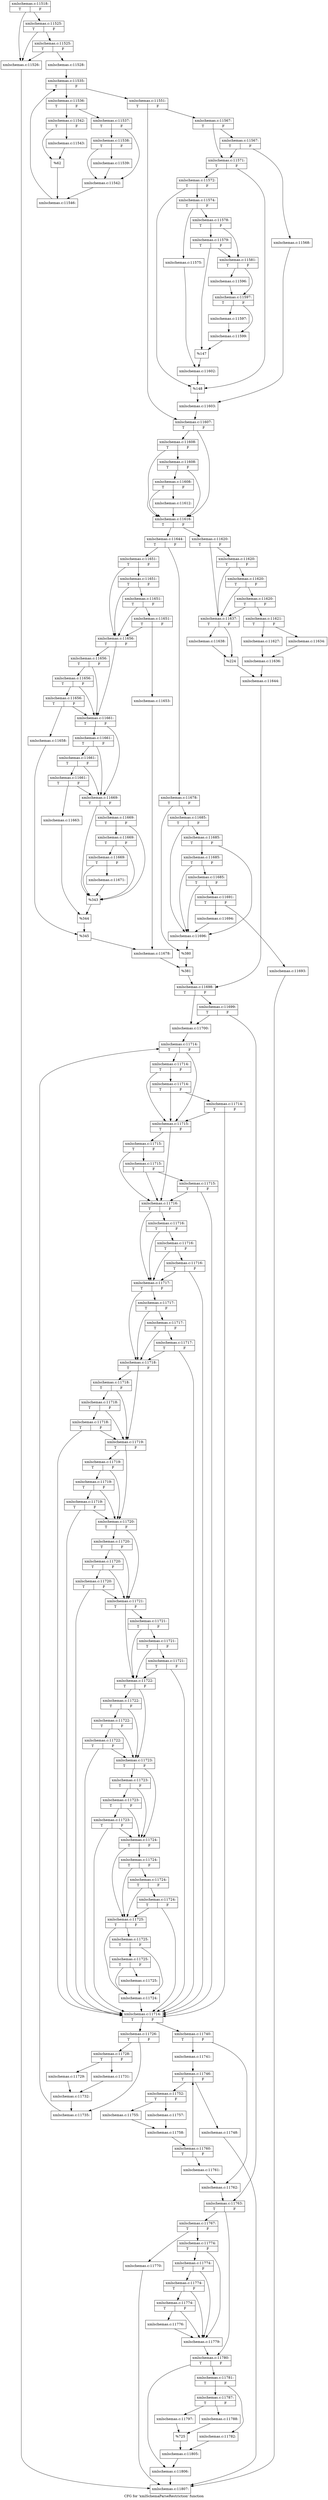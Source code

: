 digraph "CFG for 'xmlSchemaParseRestriction' function" {
	label="CFG for 'xmlSchemaParseRestriction' function";

	Node0x55d0260650c0 [shape=record,label="{xmlschemas.c:11518:|{<s0>T|<s1>F}}"];
	Node0x55d0260650c0 -> Node0x55d026079f50;
	Node0x55d0260650c0 -> Node0x55d02607a070;
	Node0x55d02607a070 [shape=record,label="{xmlschemas.c:11525:|{<s0>T|<s1>F}}"];
	Node0x55d02607a070 -> Node0x55d026079f50;
	Node0x55d02607a070 -> Node0x55d026079ff0;
	Node0x55d026079ff0 [shape=record,label="{xmlschemas.c:11525:|{<s0>T|<s1>F}}"];
	Node0x55d026079ff0 -> Node0x55d026079f50;
	Node0x55d026079ff0 -> Node0x55d026079fa0;
	Node0x55d026079f50 [shape=record,label="{xmlschemas.c:11526:}"];
	Node0x55d026079f50 -> Node0x55d026065110;
	Node0x55d026079fa0 [shape=record,label="{xmlschemas.c:11528:}"];
	Node0x55d026079fa0 -> Node0x55d02607af80;
	Node0x55d02607af80 [shape=record,label="{xmlschemas.c:11535:|{<s0>T|<s1>F}}"];
	Node0x55d02607af80 -> Node0x55d02607b340;
	Node0x55d02607af80 -> Node0x55d02607b160;
	Node0x55d02607b340 [shape=record,label="{xmlschemas.c:11536:|{<s0>T|<s1>F}}"];
	Node0x55d02607b340 -> Node0x55d02607b4f0;
	Node0x55d02607b340 -> Node0x55d02607b590;
	Node0x55d02607b4f0 [shape=record,label="{xmlschemas.c:11537:|{<s0>T|<s1>F}}"];
	Node0x55d02607b4f0 -> Node0x55d02607b9f0;
	Node0x55d02607b4f0 -> Node0x55d02607ba40;
	Node0x55d02607ba40 [shape=record,label="{xmlschemas.c:11538:|{<s0>T|<s1>F}}"];
	Node0x55d02607ba40 -> Node0x55d02607b9f0;
	Node0x55d02607ba40 -> Node0x55d02607b9a0;
	Node0x55d02607b9a0 [shape=record,label="{xmlschemas.c:11539:}"];
	Node0x55d02607b9a0 -> Node0x55d02607b9f0;
	Node0x55d02607b9f0 [shape=record,label="{xmlschemas.c:11542:}"];
	Node0x55d02607b9f0 -> Node0x55d02607b540;
	Node0x55d02607b590 [shape=record,label="{xmlschemas.c:11542:|{<s0>T|<s1>F}}"];
	Node0x55d02607b590 -> Node0x55d02607c940;
	Node0x55d02607b590 -> Node0x55d02607c990;
	Node0x55d02607c940 [shape=record,label="{xmlschemas.c:11543:}"];
	Node0x55d02607c940 -> Node0x55d02607c990;
	Node0x55d02607c990 [shape=record,label="{%62}"];
	Node0x55d02607c990 -> Node0x55d02607b540;
	Node0x55d02607b540 [shape=record,label="{xmlschemas.c:11546:}"];
	Node0x55d02607b540 -> Node0x55d02607af80;
	Node0x55d02607b160 [shape=record,label="{xmlschemas.c:11551:|{<s0>T|<s1>F}}"];
	Node0x55d02607b160 -> Node0x55d02607da20;
	Node0x55d02607b160 -> Node0x55d02607da70;
	Node0x55d02607da20 [shape=record,label="{xmlschemas.c:11567:|{<s0>T|<s1>F}}"];
	Node0x55d02607da20 -> Node0x55d02607ec50;
	Node0x55d02607da20 -> Node0x55d02607ec00;
	Node0x55d02607ec50 [shape=record,label="{xmlschemas.c:11567:|{<s0>T|<s1>F}}"];
	Node0x55d02607ec50 -> Node0x55d02607eb60;
	Node0x55d02607ec50 -> Node0x55d02607ec00;
	Node0x55d02607eb60 [shape=record,label="{xmlschemas.c:11568:}"];
	Node0x55d02607eb60 -> Node0x55d02607ebb0;
	Node0x55d02607ec00 [shape=record,label="{xmlschemas.c:11571:|{<s0>T|<s1>F}}"];
	Node0x55d02607ec00 -> Node0x55d02607f850;
	Node0x55d02607ec00 -> Node0x55d02607f800;
	Node0x55d02607f850 [shape=record,label="{xmlschemas.c:11572:|{<s0>T|<s1>F}}"];
	Node0x55d02607f850 -> Node0x55d02607f7b0;
	Node0x55d02607f850 -> Node0x55d02607f800;
	Node0x55d02607f7b0 [shape=record,label="{xmlschemas.c:11574:|{<s0>T|<s1>F}}"];
	Node0x55d02607f7b0 -> Node0x55d026080090;
	Node0x55d02607f7b0 -> Node0x55d026080130;
	Node0x55d026080090 [shape=record,label="{xmlschemas.c:11575:}"];
	Node0x55d026080090 -> Node0x55d0260800e0;
	Node0x55d026080130 [shape=record,label="{xmlschemas.c:11578:|{<s0>T|<s1>F}}"];
	Node0x55d026080130 -> Node0x55d026080a30;
	Node0x55d026080130 -> Node0x55d026080990;
	Node0x55d026080a30 [shape=record,label="{xmlschemas.c:11579:|{<s0>T|<s1>F}}"];
	Node0x55d026080a30 -> Node0x55d0260809e0;
	Node0x55d026080a30 -> Node0x55d026080990;
	Node0x55d026080990 [shape=record,label="{xmlschemas.c:11581:|{<s0>T|<s1>F}}"];
	Node0x55d026080990 -> Node0x55d026082bb0;
	Node0x55d026080990 -> Node0x55d026082c00;
	Node0x55d026082bb0 [shape=record,label="{xmlschemas.c:11596:}"];
	Node0x55d026082bb0 -> Node0x55d026082c00;
	Node0x55d026082c00 [shape=record,label="{xmlschemas.c:11597:|{<s0>T|<s1>F}}"];
	Node0x55d026082c00 -> Node0x55d026083070;
	Node0x55d026082c00 -> Node0x55d0260830c0;
	Node0x55d026083070 [shape=record,label="{xmlschemas.c:11597:}"];
	Node0x55d026083070 -> Node0x55d0260830c0;
	Node0x55d0260830c0 [shape=record,label="{xmlschemas.c:11599:}"];
	Node0x55d0260830c0 -> Node0x55d0260809e0;
	Node0x55d0260809e0 [shape=record,label="{%147}"];
	Node0x55d0260809e0 -> Node0x55d0260800e0;
	Node0x55d0260800e0 [shape=record,label="{xmlschemas.c:11602:}"];
	Node0x55d0260800e0 -> Node0x55d02607f800;
	Node0x55d02607f800 [shape=record,label="{%148}"];
	Node0x55d02607f800 -> Node0x55d02607ebb0;
	Node0x55d02607ebb0 [shape=record,label="{xmlschemas.c:11603:}"];
	Node0x55d02607ebb0 -> Node0x55d02607da70;
	Node0x55d02607da70 [shape=record,label="{xmlschemas.c:11607:|{<s0>T|<s1>F}}"];
	Node0x55d02607da70 -> Node0x55d026084300;
	Node0x55d02607da70 -> Node0x55d0260841e0;
	Node0x55d026084300 [shape=record,label="{xmlschemas.c:11608:|{<s0>T|<s1>F}}"];
	Node0x55d026084300 -> Node0x55d0260842b0;
	Node0x55d026084300 -> Node0x55d0260841e0;
	Node0x55d0260842b0 [shape=record,label="{xmlschemas.c:11608:|{<s0>T|<s1>F}}"];
	Node0x55d0260842b0 -> Node0x55d026084230;
	Node0x55d0260842b0 -> Node0x55d0260841e0;
	Node0x55d026084230 [shape=record,label="{xmlschemas.c:11608:|{<s0>T|<s1>F}}"];
	Node0x55d026084230 -> Node0x55d026084190;
	Node0x55d026084230 -> Node0x55d0260841e0;
	Node0x55d026084190 [shape=record,label="{xmlschemas.c:11612:}"];
	Node0x55d026084190 -> Node0x55d0260841e0;
	Node0x55d0260841e0 [shape=record,label="{xmlschemas.c:11616:|{<s0>T|<s1>F}}"];
	Node0x55d0260841e0 -> Node0x55d026085750;
	Node0x55d0260841e0 -> Node0x55d0260857f0;
	Node0x55d026085750 [shape=record,label="{xmlschemas.c:11620:|{<s0>T|<s1>F}}"];
	Node0x55d026085750 -> Node0x55d026085d70;
	Node0x55d026085750 -> Node0x55d026085c50;
	Node0x55d026085d70 [shape=record,label="{xmlschemas.c:11620:|{<s0>T|<s1>F}}"];
	Node0x55d026085d70 -> Node0x55d026085d20;
	Node0x55d026085d70 -> Node0x55d026085c50;
	Node0x55d026085d20 [shape=record,label="{xmlschemas.c:11620:|{<s0>T|<s1>F}}"];
	Node0x55d026085d20 -> Node0x55d026085ca0;
	Node0x55d026085d20 -> Node0x55d026085c50;
	Node0x55d026085ca0 [shape=record,label="{xmlschemas.c:11620:|{<s0>T|<s1>F}}"];
	Node0x55d026085ca0 -> Node0x55d026085bb0;
	Node0x55d026085ca0 -> Node0x55d026085c50;
	Node0x55d026085bb0 [shape=record,label="{xmlschemas.c:11621:|{<s0>T|<s1>F}}"];
	Node0x55d026085bb0 -> Node0x55d0260869d0;
	Node0x55d026085bb0 -> Node0x55d026086a70;
	Node0x55d0260869d0 [shape=record,label="{xmlschemas.c:11627:}"];
	Node0x55d0260869d0 -> Node0x55d026086a20;
	Node0x55d026086a70 [shape=record,label="{xmlschemas.c:11634:}"];
	Node0x55d026086a70 -> Node0x55d026086a20;
	Node0x55d026086a20 [shape=record,label="{xmlschemas.c:11636:}"];
	Node0x55d026086a20 -> Node0x55d026085c00;
	Node0x55d026085c50 [shape=record,label="{xmlschemas.c:11637:|{<s0>T|<s1>F}}"];
	Node0x55d026085c50 -> Node0x55d026087d20;
	Node0x55d026085c50 -> Node0x55d026087d70;
	Node0x55d026087d20 [shape=record,label="{xmlschemas.c:11638:}"];
	Node0x55d026087d20 -> Node0x55d026087d70;
	Node0x55d026087d70 [shape=record,label="{%224}"];
	Node0x55d026087d70 -> Node0x55d026085c00;
	Node0x55d026085c00 [shape=record,label="{xmlschemas.c:11644:}"];
	Node0x55d026085c00 -> Node0x55d0260857a0;
	Node0x55d0260857f0 [shape=record,label="{xmlschemas.c:11644:|{<s0>T|<s1>F}}"];
	Node0x55d0260857f0 -> Node0x55d0260889a0;
	Node0x55d0260857f0 -> Node0x55d026088a40;
	Node0x55d0260889a0 [shape=record,label="{xmlschemas.c:11651:|{<s0>T|<s1>F}}"];
	Node0x55d0260889a0 -> Node0x55d026088f30;
	Node0x55d0260889a0 -> Node0x55d026088e10;
	Node0x55d026088f30 [shape=record,label="{xmlschemas.c:11651:|{<s0>T|<s1>F}}"];
	Node0x55d026088f30 -> Node0x55d026088ee0;
	Node0x55d026088f30 -> Node0x55d026088e10;
	Node0x55d026088ee0 [shape=record,label="{xmlschemas.c:11651:|{<s0>T|<s1>F}}"];
	Node0x55d026088ee0 -> Node0x55d026088e60;
	Node0x55d026088ee0 -> Node0x55d026088e10;
	Node0x55d026088e60 [shape=record,label="{xmlschemas.c:11651:|{<s0>T|<s1>F}}"];
	Node0x55d026088e60 -> Node0x55d026088d70;
	Node0x55d026088e60 -> Node0x55d026088e10;
	Node0x55d026088d70 [shape=record,label="{xmlschemas.c:11653:}"];
	Node0x55d026088d70 -> Node0x55d026088dc0;
	Node0x55d026088e10 [shape=record,label="{xmlschemas.c:11656:|{<s0>T|<s1>F}}"];
	Node0x55d026088e10 -> Node0x55d02608a680;
	Node0x55d026088e10 -> Node0x55d02608a560;
	Node0x55d02608a680 [shape=record,label="{xmlschemas.c:11656:|{<s0>T|<s1>F}}"];
	Node0x55d02608a680 -> Node0x55d02608a630;
	Node0x55d02608a680 -> Node0x55d02608a560;
	Node0x55d02608a630 [shape=record,label="{xmlschemas.c:11656:|{<s0>T|<s1>F}}"];
	Node0x55d02608a630 -> Node0x55d02608a5b0;
	Node0x55d02608a630 -> Node0x55d02608a560;
	Node0x55d02608a5b0 [shape=record,label="{xmlschemas.c:11656:|{<s0>T|<s1>F}}"];
	Node0x55d02608a5b0 -> Node0x55d02608a4c0;
	Node0x55d02608a5b0 -> Node0x55d02608a560;
	Node0x55d02608a4c0 [shape=record,label="{xmlschemas.c:11658:}"];
	Node0x55d02608a4c0 -> Node0x55d02608a510;
	Node0x55d02608a560 [shape=record,label="{xmlschemas.c:11661:|{<s0>T|<s1>F}}"];
	Node0x55d02608a560 -> Node0x55d02608be30;
	Node0x55d02608a560 -> Node0x55d02608bd10;
	Node0x55d02608be30 [shape=record,label="{xmlschemas.c:11661:|{<s0>T|<s1>F}}"];
	Node0x55d02608be30 -> Node0x55d02608bde0;
	Node0x55d02608be30 -> Node0x55d02608bd10;
	Node0x55d02608bde0 [shape=record,label="{xmlschemas.c:11661:|{<s0>T|<s1>F}}"];
	Node0x55d02608bde0 -> Node0x55d02608bd60;
	Node0x55d02608bde0 -> Node0x55d02608bd10;
	Node0x55d02608bd60 [shape=record,label="{xmlschemas.c:11661:|{<s0>T|<s1>F}}"];
	Node0x55d02608bd60 -> Node0x55d02608bc70;
	Node0x55d02608bd60 -> Node0x55d02608bd10;
	Node0x55d02608bc70 [shape=record,label="{xmlschemas.c:11663:}"];
	Node0x55d02608bc70 -> Node0x55d02608bcc0;
	Node0x55d02608bd10 [shape=record,label="{xmlschemas.c:11669:|{<s0>T|<s1>F}}"];
	Node0x55d02608bd10 -> Node0x55d02608d590;
	Node0x55d02608bd10 -> Node0x55d02608d470;
	Node0x55d02608d590 [shape=record,label="{xmlschemas.c:11669:|{<s0>T|<s1>F}}"];
	Node0x55d02608d590 -> Node0x55d02608d540;
	Node0x55d02608d590 -> Node0x55d02608d470;
	Node0x55d02608d540 [shape=record,label="{xmlschemas.c:11669:|{<s0>T|<s1>F}}"];
	Node0x55d02608d540 -> Node0x55d02608d4c0;
	Node0x55d02608d540 -> Node0x55d02608d470;
	Node0x55d02608d4c0 [shape=record,label="{xmlschemas.c:11669:|{<s0>T|<s1>F}}"];
	Node0x55d02608d4c0 -> Node0x55d02608d420;
	Node0x55d02608d4c0 -> Node0x55d02608d470;
	Node0x55d02608d420 [shape=record,label="{xmlschemas.c:11671:}"];
	Node0x55d02608d420 -> Node0x55d02608d470;
	Node0x55d02608d470 [shape=record,label="{%343}"];
	Node0x55d02608d470 -> Node0x55d02608bcc0;
	Node0x55d02608bcc0 [shape=record,label="{%344}"];
	Node0x55d02608bcc0 -> Node0x55d02608a510;
	Node0x55d02608a510 [shape=record,label="{%345}"];
	Node0x55d02608a510 -> Node0x55d026088dc0;
	Node0x55d026088dc0 [shape=record,label="{xmlschemas.c:11678:}"];
	Node0x55d026088dc0 -> Node0x55d0260889f0;
	Node0x55d026088a40 [shape=record,label="{xmlschemas.c:11678:|{<s0>T|<s1>F}}"];
	Node0x55d026088a40 -> Node0x55d02608ecd0;
	Node0x55d026088a40 -> Node0x55d02608ed20;
	Node0x55d02608ecd0 [shape=record,label="{xmlschemas.c:11685:|{<s0>T|<s1>F}}"];
	Node0x55d02608ecd0 -> Node0x55d02608f250;
	Node0x55d02608ecd0 -> Node0x55d02608f130;
	Node0x55d02608f250 [shape=record,label="{xmlschemas.c:11685:|{<s0>T|<s1>F}}"];
	Node0x55d02608f250 -> Node0x55d02608f200;
	Node0x55d02608f250 -> Node0x55d02608f130;
	Node0x55d02608f200 [shape=record,label="{xmlschemas.c:11685:|{<s0>T|<s1>F}}"];
	Node0x55d02608f200 -> Node0x55d02608f180;
	Node0x55d02608f200 -> Node0x55d02608f130;
	Node0x55d02608f180 [shape=record,label="{xmlschemas.c:11685:|{<s0>T|<s1>F}}"];
	Node0x55d02608f180 -> Node0x55d02608f0e0;
	Node0x55d02608f180 -> Node0x55d02608f130;
	Node0x55d02608f0e0 [shape=record,label="{xmlschemas.c:11691:|{<s0>T|<s1>F}}"];
	Node0x55d02608f0e0 -> Node0x55d0260903d0;
	Node0x55d02608f0e0 -> Node0x55d026090420;
	Node0x55d0260903d0 [shape=record,label="{xmlschemas.c:11693:}"];
	Node0x55d0260903d0 -> Node0x55d026065110;
	Node0x55d026090420 [shape=record,label="{xmlschemas.c:11694:}"];
	Node0x55d026090420 -> Node0x55d02608f130;
	Node0x55d02608f130 [shape=record,label="{xmlschemas.c:11696:}"];
	Node0x55d02608f130 -> Node0x55d02608ed20;
	Node0x55d02608ed20 [shape=record,label="{%380}"];
	Node0x55d02608ed20 -> Node0x55d0260889f0;
	Node0x55d0260889f0 [shape=record,label="{%381}"];
	Node0x55d0260889f0 -> Node0x55d0260857a0;
	Node0x55d0260857a0 [shape=record,label="{xmlschemas.c:11698:|{<s0>T|<s1>F}}"];
	Node0x55d0260857a0 -> Node0x55d026090f20;
	Node0x55d0260857a0 -> Node0x55d026090fc0;
	Node0x55d026090fc0 [shape=record,label="{xmlschemas.c:11699:|{<s0>T|<s1>F}}"];
	Node0x55d026090fc0 -> Node0x55d026090f20;
	Node0x55d026090fc0 -> Node0x55d026090f70;
	Node0x55d026090f20 [shape=record,label="{xmlschemas.c:11700:}"];
	Node0x55d026090f20 -> Node0x55d026091a80;
	Node0x55d026091a80 [shape=record,label="{xmlschemas.c:11714:|{<s0>T|<s1>F}}"];
	Node0x55d026091a80 -> Node0x55d026092330;
	Node0x55d026091a80 -> Node0x55d0260921e0;
	Node0x55d026092330 [shape=record,label="{xmlschemas.c:11714:|{<s0>T|<s1>F}}"];
	Node0x55d026092330 -> Node0x55d0260922e0;
	Node0x55d026092330 -> Node0x55d0260921e0;
	Node0x55d0260922e0 [shape=record,label="{xmlschemas.c:11714:|{<s0>T|<s1>F}}"];
	Node0x55d0260922e0 -> Node0x55d026092260;
	Node0x55d0260922e0 -> Node0x55d0260921e0;
	Node0x55d026092260 [shape=record,label="{xmlschemas.c:11714:|{<s0>T|<s1>F}}"];
	Node0x55d026092260 -> Node0x55d026091cc0;
	Node0x55d026092260 -> Node0x55d0260921e0;
	Node0x55d0260921e0 [shape=record,label="{xmlschemas.c:11715:|{<s0>T|<s1>F}}"];
	Node0x55d0260921e0 -> Node0x55d026093050;
	Node0x55d0260921e0 -> Node0x55d026092160;
	Node0x55d026093050 [shape=record,label="{xmlschemas.c:11715:|{<s0>T|<s1>F}}"];
	Node0x55d026093050 -> Node0x55d026093000;
	Node0x55d026093050 -> Node0x55d026092160;
	Node0x55d026093000 [shape=record,label="{xmlschemas.c:11715:|{<s0>T|<s1>F}}"];
	Node0x55d026093000 -> Node0x55d026092f80;
	Node0x55d026093000 -> Node0x55d026092160;
	Node0x55d026092f80 [shape=record,label="{xmlschemas.c:11715:|{<s0>T|<s1>F}}"];
	Node0x55d026092f80 -> Node0x55d026091cc0;
	Node0x55d026092f80 -> Node0x55d026092160;
	Node0x55d026092160 [shape=record,label="{xmlschemas.c:11716:|{<s0>T|<s1>F}}"];
	Node0x55d026092160 -> Node0x55d026093e70;
	Node0x55d026092160 -> Node0x55d0260920e0;
	Node0x55d026093e70 [shape=record,label="{xmlschemas.c:11716:|{<s0>T|<s1>F}}"];
	Node0x55d026093e70 -> Node0x55d026093e20;
	Node0x55d026093e70 -> Node0x55d0260920e0;
	Node0x55d026093e20 [shape=record,label="{xmlschemas.c:11716:|{<s0>T|<s1>F}}"];
	Node0x55d026093e20 -> Node0x55d026093da0;
	Node0x55d026093e20 -> Node0x55d0260920e0;
	Node0x55d026093da0 [shape=record,label="{xmlschemas.c:11716:|{<s0>T|<s1>F}}"];
	Node0x55d026093da0 -> Node0x55d026091cc0;
	Node0x55d026093da0 -> Node0x55d0260920e0;
	Node0x55d0260920e0 [shape=record,label="{xmlschemas.c:11717:|{<s0>T|<s1>F}}"];
	Node0x55d0260920e0 -> Node0x55d026094c90;
	Node0x55d0260920e0 -> Node0x55d026092060;
	Node0x55d026094c90 [shape=record,label="{xmlschemas.c:11717:|{<s0>T|<s1>F}}"];
	Node0x55d026094c90 -> Node0x55d026094c40;
	Node0x55d026094c90 -> Node0x55d026092060;
	Node0x55d026094c40 [shape=record,label="{xmlschemas.c:11717:|{<s0>T|<s1>F}}"];
	Node0x55d026094c40 -> Node0x55d026094bc0;
	Node0x55d026094c40 -> Node0x55d026092060;
	Node0x55d026094bc0 [shape=record,label="{xmlschemas.c:11717:|{<s0>T|<s1>F}}"];
	Node0x55d026094bc0 -> Node0x55d026091cc0;
	Node0x55d026094bc0 -> Node0x55d026092060;
	Node0x55d026092060 [shape=record,label="{xmlschemas.c:11718:|{<s0>T|<s1>F}}"];
	Node0x55d026092060 -> Node0x55d026095ab0;
	Node0x55d026092060 -> Node0x55d026091fe0;
	Node0x55d026095ab0 [shape=record,label="{xmlschemas.c:11718:|{<s0>T|<s1>F}}"];
	Node0x55d026095ab0 -> Node0x55d026095a60;
	Node0x55d026095ab0 -> Node0x55d026091fe0;
	Node0x55d026095a60 [shape=record,label="{xmlschemas.c:11718:|{<s0>T|<s1>F}}"];
	Node0x55d026095a60 -> Node0x55d0260959e0;
	Node0x55d026095a60 -> Node0x55d026091fe0;
	Node0x55d0260959e0 [shape=record,label="{xmlschemas.c:11718:|{<s0>T|<s1>F}}"];
	Node0x55d0260959e0 -> Node0x55d026091cc0;
	Node0x55d0260959e0 -> Node0x55d026091fe0;
	Node0x55d026091fe0 [shape=record,label="{xmlschemas.c:11719:|{<s0>T|<s1>F}}"];
	Node0x55d026091fe0 -> Node0x55d0260968d0;
	Node0x55d026091fe0 -> Node0x55d026091f60;
	Node0x55d0260968d0 [shape=record,label="{xmlschemas.c:11719:|{<s0>T|<s1>F}}"];
	Node0x55d0260968d0 -> Node0x55d026096880;
	Node0x55d0260968d0 -> Node0x55d026091f60;
	Node0x55d026096880 [shape=record,label="{xmlschemas.c:11719:|{<s0>T|<s1>F}}"];
	Node0x55d026096880 -> Node0x55d026096800;
	Node0x55d026096880 -> Node0x55d026091f60;
	Node0x55d026096800 [shape=record,label="{xmlschemas.c:11719:|{<s0>T|<s1>F}}"];
	Node0x55d026096800 -> Node0x55d026091cc0;
	Node0x55d026096800 -> Node0x55d026091f60;
	Node0x55d026091f60 [shape=record,label="{xmlschemas.c:11720:|{<s0>T|<s1>F}}"];
	Node0x55d026091f60 -> Node0x55d0260976f0;
	Node0x55d026091f60 -> Node0x55d026091ee0;
	Node0x55d0260976f0 [shape=record,label="{xmlschemas.c:11720:|{<s0>T|<s1>F}}"];
	Node0x55d0260976f0 -> Node0x55d0260976a0;
	Node0x55d0260976f0 -> Node0x55d026091ee0;
	Node0x55d0260976a0 [shape=record,label="{xmlschemas.c:11720:|{<s0>T|<s1>F}}"];
	Node0x55d0260976a0 -> Node0x55d026097620;
	Node0x55d0260976a0 -> Node0x55d026091ee0;
	Node0x55d026097620 [shape=record,label="{xmlschemas.c:11720:|{<s0>T|<s1>F}}"];
	Node0x55d026097620 -> Node0x55d026091cc0;
	Node0x55d026097620 -> Node0x55d026091ee0;
	Node0x55d026091ee0 [shape=record,label="{xmlschemas.c:11721:|{<s0>T|<s1>F}}"];
	Node0x55d026091ee0 -> Node0x55d026098510;
	Node0x55d026091ee0 -> Node0x55d026091e60;
	Node0x55d026098510 [shape=record,label="{xmlschemas.c:11721:|{<s0>T|<s1>F}}"];
	Node0x55d026098510 -> Node0x55d0260984c0;
	Node0x55d026098510 -> Node0x55d026091e60;
	Node0x55d0260984c0 [shape=record,label="{xmlschemas.c:11721:|{<s0>T|<s1>F}}"];
	Node0x55d0260984c0 -> Node0x55d026098440;
	Node0x55d0260984c0 -> Node0x55d026091e60;
	Node0x55d026098440 [shape=record,label="{xmlschemas.c:11721:|{<s0>T|<s1>F}}"];
	Node0x55d026098440 -> Node0x55d026091cc0;
	Node0x55d026098440 -> Node0x55d026091e60;
	Node0x55d026091e60 [shape=record,label="{xmlschemas.c:11722:|{<s0>T|<s1>F}}"];
	Node0x55d026091e60 -> Node0x55d026099330;
	Node0x55d026091e60 -> Node0x55d026091de0;
	Node0x55d026099330 [shape=record,label="{xmlschemas.c:11722:|{<s0>T|<s1>F}}"];
	Node0x55d026099330 -> Node0x55d0260992e0;
	Node0x55d026099330 -> Node0x55d026091de0;
	Node0x55d0260992e0 [shape=record,label="{xmlschemas.c:11722:|{<s0>T|<s1>F}}"];
	Node0x55d0260992e0 -> Node0x55d026099260;
	Node0x55d0260992e0 -> Node0x55d026091de0;
	Node0x55d026099260 [shape=record,label="{xmlschemas.c:11722:|{<s0>T|<s1>F}}"];
	Node0x55d026099260 -> Node0x55d026091cc0;
	Node0x55d026099260 -> Node0x55d026091de0;
	Node0x55d026091de0 [shape=record,label="{xmlschemas.c:11723:|{<s0>T|<s1>F}}"];
	Node0x55d026091de0 -> Node0x55d02609a150;
	Node0x55d026091de0 -> Node0x55d026091d60;
	Node0x55d02609a150 [shape=record,label="{xmlschemas.c:11723:|{<s0>T|<s1>F}}"];
	Node0x55d02609a150 -> Node0x55d02609a100;
	Node0x55d02609a150 -> Node0x55d026091d60;
	Node0x55d02609a100 [shape=record,label="{xmlschemas.c:11723:|{<s0>T|<s1>F}}"];
	Node0x55d02609a100 -> Node0x55d02609a080;
	Node0x55d02609a100 -> Node0x55d026091d60;
	Node0x55d02609a080 [shape=record,label="{xmlschemas.c:11723:|{<s0>T|<s1>F}}"];
	Node0x55d02609a080 -> Node0x55d026091cc0;
	Node0x55d02609a080 -> Node0x55d026091d60;
	Node0x55d026091d60 [shape=record,label="{xmlschemas.c:11724:|{<s0>T|<s1>F}}"];
	Node0x55d026091d60 -> Node0x55d02609af40;
	Node0x55d026091d60 -> Node0x55d026091d10;
	Node0x55d02609af40 [shape=record,label="{xmlschemas.c:11724:|{<s0>T|<s1>F}}"];
	Node0x55d02609af40 -> Node0x55d02609aef0;
	Node0x55d02609af40 -> Node0x55d026091d10;
	Node0x55d02609aef0 [shape=record,label="{xmlschemas.c:11724:|{<s0>T|<s1>F}}"];
	Node0x55d02609aef0 -> Node0x55d02609ae70;
	Node0x55d02609aef0 -> Node0x55d026091d10;
	Node0x55d02609ae70 [shape=record,label="{xmlschemas.c:11724:|{<s0>T|<s1>F}}"];
	Node0x55d02609ae70 -> Node0x55d026091cc0;
	Node0x55d02609ae70 -> Node0x55d026091d10;
	Node0x55d026091d10 [shape=record,label="{xmlschemas.c:11725:|{<s0>T|<s1>F}}"];
	Node0x55d026091d10 -> Node0x55d02609c0d0;
	Node0x55d026091d10 -> Node0x55d02609bcf0;
	Node0x55d02609c0d0 [shape=record,label="{xmlschemas.c:11725:|{<s0>T|<s1>F}}"];
	Node0x55d02609c0d0 -> Node0x55d02609c080;
	Node0x55d02609c0d0 -> Node0x55d02609bcf0;
	Node0x55d02609c080 [shape=record,label="{xmlschemas.c:11725:|{<s0>T|<s1>F}}"];
	Node0x55d02609c080 -> Node0x55d02609c030;
	Node0x55d02609c080 -> Node0x55d02609bcf0;
	Node0x55d02609c030 [shape=record,label="{xmlschemas.c:11725:}"];
	Node0x55d02609c030 -> Node0x55d02609bcf0;
	Node0x55d02609bcf0 [shape=record,label="{xmlschemas.c:11724:}"];
	Node0x55d02609bcf0 -> Node0x55d026091cc0;
	Node0x55d026091cc0 [shape=record,label="{xmlschemas.c:11714:|{<s0>T|<s1>F}}"];
	Node0x55d026091cc0 -> Node0x55d02609c980;
	Node0x55d026091cc0 -> Node0x55d026091c40;
	Node0x55d02609c980 [shape=record,label="{xmlschemas.c:11726:|{<s0>T|<s1>F}}"];
	Node0x55d02609c980 -> Node0x55d02607e0b0;
	Node0x55d02609c980 -> Node0x55d02607e3b0;
	Node0x55d02607e0b0 [shape=record,label="{xmlschemas.c:11728:|{<s0>T|<s1>F}}"];
	Node0x55d02607e0b0 -> Node0x55d025d6e990;
	Node0x55d02607e0b0 -> Node0x55d025d6ea30;
	Node0x55d025d6e990 [shape=record,label="{xmlschemas.c:11729:}"];
	Node0x55d025d6e990 -> Node0x55d025d6e9e0;
	Node0x55d025d6ea30 [shape=record,label="{xmlschemas.c:11731:}"];
	Node0x55d025d6ea30 -> Node0x55d025d6e9e0;
	Node0x55d025d6e9e0 [shape=record,label="{xmlschemas.c:11732:}"];
	Node0x55d025d6e9e0 -> Node0x55d02607e3b0;
	Node0x55d02607e3b0 [shape=record,label="{xmlschemas.c:11735:}"];
	Node0x55d02607e3b0 -> Node0x55d026091a80;
	Node0x55d026091c40 [shape=record,label="{xmlschemas.c:11740:|{<s0>T|<s1>F}}"];
	Node0x55d026091c40 -> Node0x55d02609edd0;
	Node0x55d026091c40 -> Node0x55d02609ee20;
	Node0x55d02609edd0 [shape=record,label="{xmlschemas.c:11741:}"];
	Node0x55d02609edd0 -> Node0x55d02609fac0;
	Node0x55d02609fac0 [shape=record,label="{xmlschemas.c:11746:|{<s0>T|<s1>F}}"];
	Node0x55d02609fac0 -> Node0x55d0260a0030;
	Node0x55d02609fac0 -> Node0x55d0260a0080;
	Node0x55d0260a0030 [shape=record,label="{xmlschemas.c:11748:}"];
	Node0x55d0260a0030 -> Node0x55d026065110;
	Node0x55d0260a0080 [shape=record,label="{xmlschemas.c:11752:|{<s0>T|<s1>F}}"];
	Node0x55d0260a0080 -> Node0x55d0260a0fb0;
	Node0x55d0260a0080 -> Node0x55d0260a1050;
	Node0x55d0260a0fb0 [shape=record,label="{xmlschemas.c:11755:}"];
	Node0x55d0260a0fb0 -> Node0x55d0260a1000;
	Node0x55d0260a1050 [shape=record,label="{xmlschemas.c:11757:}"];
	Node0x55d0260a1050 -> Node0x55d0260a1000;
	Node0x55d0260a1000 [shape=record,label="{xmlschemas.c:11758:}"];
	Node0x55d0260a1000 -> Node0x55d02609fa70;
	Node0x55d02609fa70 [shape=record,label="{xmlschemas.c:11760:|{<s0>T|<s1>F}}"];
	Node0x55d02609fa70 -> Node0x55d02609fac0;
	Node0x55d02609fa70 -> Node0x55d02609fa20;
	Node0x55d02609fa20 [shape=record,label="{xmlschemas.c:11761:}"];
	Node0x55d02609fa20 -> Node0x55d02609ee20;
	Node0x55d02609ee20 [shape=record,label="{xmlschemas.c:11762:}"];
	Node0x55d02609ee20 -> Node0x55d026090f70;
	Node0x55d026090f70 [shape=record,label="{xmlschemas.c:11763:|{<s0>T|<s1>F}}"];
	Node0x55d026090f70 -> Node0x55d0260a2250;
	Node0x55d026090f70 -> Node0x55d0260a22a0;
	Node0x55d0260a2250 [shape=record,label="{xmlschemas.c:11767:|{<s0>T|<s1>F}}"];
	Node0x55d0260a2250 -> Node0x55d0260a2790;
	Node0x55d0260a2250 -> Node0x55d0260a27e0;
	Node0x55d0260a2790 [shape=record,label="{xmlschemas.c:11770:}"];
	Node0x55d0260a2790 -> Node0x55d026065110;
	Node0x55d0260a27e0 [shape=record,label="{xmlschemas.c:11774:|{<s0>T|<s1>F}}"];
	Node0x55d0260a27e0 -> Node0x55d0260a3250;
	Node0x55d0260a27e0 -> Node0x55d0260a3130;
	Node0x55d0260a3250 [shape=record,label="{xmlschemas.c:11774:|{<s0>T|<s1>F}}"];
	Node0x55d0260a3250 -> Node0x55d0260a3200;
	Node0x55d0260a3250 -> Node0x55d0260a3130;
	Node0x55d0260a3200 [shape=record,label="{xmlschemas.c:11774:|{<s0>T|<s1>F}}"];
	Node0x55d0260a3200 -> Node0x55d0260a3180;
	Node0x55d0260a3200 -> Node0x55d0260a3130;
	Node0x55d0260a3180 [shape=record,label="{xmlschemas.c:11774:|{<s0>T|<s1>F}}"];
	Node0x55d0260a3180 -> Node0x55d0260a30e0;
	Node0x55d0260a3180 -> Node0x55d0260a3130;
	Node0x55d0260a30e0 [shape=record,label="{xmlschemas.c:11776:}"];
	Node0x55d0260a30e0 -> Node0x55d0260a3130;
	Node0x55d0260a3130 [shape=record,label="{xmlschemas.c:11779:}"];
	Node0x55d0260a3130 -> Node0x55d0260a22a0;
	Node0x55d0260a22a0 [shape=record,label="{xmlschemas.c:11780:|{<s0>T|<s1>F}}"];
	Node0x55d0260a22a0 -> Node0x55d0260a4810;
	Node0x55d0260a22a0 -> Node0x55d0260a4860;
	Node0x55d0260a4810 [shape=record,label="{xmlschemas.c:11781:|{<s0>T|<s1>F}}"];
	Node0x55d0260a4810 -> Node0x55d0260a4c20;
	Node0x55d0260a4810 -> Node0x55d0260a4cc0;
	Node0x55d0260a4c20 [shape=record,label="{xmlschemas.c:11782:}"];
	Node0x55d0260a4c20 -> Node0x55d0260a4c70;
	Node0x55d0260a4cc0 [shape=record,label="{xmlschemas.c:11787:|{<s0>T|<s1>F}}"];
	Node0x55d0260a4cc0 -> Node0x55d0260a55a0;
	Node0x55d0260a4cc0 -> Node0x55d0260a5640;
	Node0x55d0260a55a0 [shape=record,label="{xmlschemas.c:11788:}"];
	Node0x55d0260a55a0 -> Node0x55d0260a55f0;
	Node0x55d0260a5640 [shape=record,label="{xmlschemas.c:11797:}"];
	Node0x55d0260a5640 -> Node0x55d0260a55f0;
	Node0x55d0260a55f0 [shape=record,label="{%725}"];
	Node0x55d0260a55f0 -> Node0x55d0260a4c70;
	Node0x55d0260a4c70 [shape=record,label="{xmlschemas.c:11805:}"];
	Node0x55d0260a4c70 -> Node0x55d0260a4860;
	Node0x55d0260a4860 [shape=record,label="{xmlschemas.c:11806:}"];
	Node0x55d0260a4860 -> Node0x55d026065110;
	Node0x55d026065110 [shape=record,label="{xmlschemas.c:11807:}"];
}
